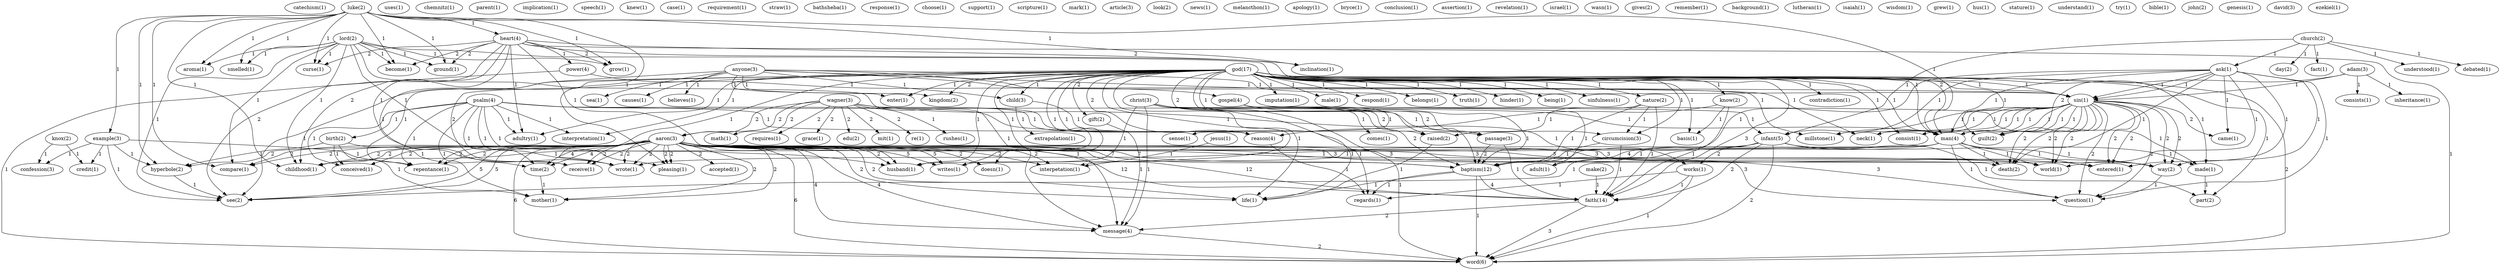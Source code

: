 digraph G {
  catechism [ label="catechism(1)" ];
  luke [ label="luke(2)" ];
  heart [ label="heart(4)" ];
  example [ label="example(3)" ];
  inclination [ label="inclination(1)" ];
  smelled [ label="smelled(1)" ];
  become [ label="become(1)" ];
  aroma [ label="aroma(1)" ];
  curse [ label="curse(1)" ];
  ground [ label="ground(1)" ];
  grow [ label="grow(1)" ];
  man [ label="man(4)" ];
  hyperbole [ label="hyperbole(2)" ];
  pleasing [ label="pleasing(1)" ];
  childhood [ label="childhood(1)" ];
  compare [ label="compare(1)" ];
  power [ label="power(4)" ];
  adultry [ label="adultry(1)" ];
  husband [ label="husband(1)" ];
  wrote [ label="wrote(1)" ];
  see [ label="see(2)" ];
  word [ label="word(6)" ];
  uses [ label="uses(1)" ];
  anyone [ label="anyone(3)" ];
  causes [ label="causes(1)" ];
  sea [ label="sea(1)" ];
  sin [ label="sin(6)" ];
  enter [ label="enter(1)" ];
  believes [ label="believes(1)" ];
  child [ label="child(3)" ];
  kingdom [ label="kingdom(2)" ];
  sin [ label="sin(1)" ];
  neck [ label="neck(1)" ];
  millstone [ label="millstone(1)" ];
  receive [ label="receive(1)" ];
  chemnitz [ label="chemnitz(1)" ];
  church [ label="church(2)" ];
  ask [ label="ask(1)" ];
  infant [ label="infant(5)" ];
  fact [ label="fact(1)" ];
  understood [ label="understood(1)" ];
  debated [ label="debated(1)" ];
  day [ label="day(2)" ];
  parent [ label="parent(1)" ];
  confession [ label="confession(3)" ];
  credit [ label="credit(1)" ];
  repentance [ label="repentance(1)" ];
  gospel [ label="gospel(4)" ];
  knox [ label="knox(2)" ];
  implication [ label="implication(1)" ];
  speech [ label="speech(1)" ];
  knew [ label="knew(1)" ];
  wagner [ label="wagner(3)" ];
  math [ label="math(1)" ];
  requires [ label="requires(1)" ];
  grace [ label="grace(1)" ];
  works [ label="works(1)" ];
  edu [ label="edu(2)" ];
  mit [ label="mit(1)" ];
  re [ label="re(1)" ];
  aaron [ label="aaron(27)" ];
  rushes [ label="rushes(1)" ];
  reason [ label="reason(4)" ];
  aaron [ label="aaron(3)" ];
  regards [ label="regards(1)" ];
  case [ label="case(1)" ];
  came [ label="came(1)" ];
  entered [ label="entered(1)" ];
  death [ label="death(2)" ];
  world [ label="world(1)" ];
  baptism [ label="baptism(12)" ];
  way [ label="way(2)" ];
  question [ label="question(1)" ];
  requirement [ label="requirement(1)" ];
  straw [ label="straw(1)" ];
  lord [ label="lord(2)" ];
  message [ label="message(4)" ];
  adult [ label="adult(1)" ];
  made [ label="made(1)" ];
  sense [ label="sense(1)" ];
  bathsheba [ label="bathsheba(1)" ];
  part [ label="part(2)" ];
  faith [ label="faith(14)" ];
  response [ label="response(1)" ];
  choose [ label="choose(1)" ];
  god [ label="god(17)" ];
  nature [ label="nature(2)" ];
  gift [ label="gift(2)" ];
  contradiction [ label="contradiction(1)" ];
  imputation [ label="imputation(1)" ];
  male [ label="male(1)" ];
  know [ label="know(2)" ];
  respond [ label="respond(1)" ];
  belongs [ label="belongs(1)" ];
  basis [ label="basis(1)" ];
  truth [ label="truth(1)" ];
  consist [ label="consist(1)" ];
  hinder [ label="hinder(1)" ];
  interpretation [ label="interpretation(1)" ];
  raised [ label="raised(2)" ];
  being [ label="being(1)" ];
  sinfulness [ label="sinfulness(1)" ];
  circumcision [ label="circumcision(3)" ];
  passage [ label="passage(3)" ];
  guilt [ label="guilt(2)" ];
  doesn [ label="doesn(1)" ];
  interpetation [ label="interpetation(1)" ];
  writes [ label="writes(1)" ];
  life [ label="life(1)" ];
  support [ label="support(1)" ];
  scripture [ label="scripture(1)" ];
  mark [ label="mark(1)" ];
  article [ label="article(3)" ];
  look [ label="look(2)" ];
  news [ label="news(1)" ];
  christ [ label="christ(3)" ];
  comes [ label="comes(1)" ];
  melancthon [ label="melancthon(1)" ];
  apology [ label="apology(1)" ];
  psalm [ label="psalm(4)" ];
  birth [ label="birth(2)" ];
  conceived [ label="conceived(1)" ];
  time [ label="time(2)" ];
  mother [ label="mother(1)" ];
  bryce [ label="bryce(1)" ];
  conclusion [ label="conclusion(1)" ];
  assertion [ label="assertion(1)" ];
  revelation [ label="revelation(1)" ];
  israel [ label="israel(1)" ];
  adam [ label="adam(3)" ];
  consists [ label="consists(1)" ];
  inheritance [ label="inheritance(1)" ];
  wasn [ label="wasn(1)" ];
  extrapolation [ label="extrapolation(1)" ];
  gives [ label="gives(2)" ];
  make [ label="make(2)" ];
  remember [ label="remember(1)" ];
  background [ label="background(1)" ];
  lutheran [ label="lutheran(1)" ];
  accepted [ label="accepted(1)" ];
  isaiah [ label="isaiah(1)" ];
  wisdom [ label="wisdom(1)" ];
  grew [ label="grew(1)" ];
  hus [ label="hus(1)" ];
  stature [ label="stature(1)" ];
  jesus [ label="jesus(2)" ];
  understand [ label="understand(1)" ];
  try [ label="try(1)" ];
  jesus [ label="jesus(1)" ];
  bible [ label="bible(1)" ];
  john [ label="john(2)" ];
  genesis [ label="genesis(1)" ];
  david [ label="david(3)" ];
  ezekiel [ label="ezekiel(1)" ];
  luke -> heart [ label="1" ];
  luke -> example [ label="1" ];
  luke -> inclination [ label="1" ];
  luke -> smelled [ label="1" ];
  luke -> become [ label="1" ];
  luke -> aroma [ label="1" ];
  luke -> curse [ label="1" ];
  luke -> ground [ label="1" ];
  luke -> grow [ label="1" ];
  luke -> man [ label="1" ];
  luke -> hyperbole [ label="1" ];
  luke -> pleasing [ label="1" ];
  luke -> childhood [ label="1" ];
  luke -> compare [ label="1" ];
  heart -> power [ label="1" ];
  heart -> inclination [ label="2" ];
  heart -> become [ label="2" ];
  heart -> curse [ label="2" ];
  heart -> ground [ label="2" ];
  heart -> grow [ label="2" ];
  heart -> adultry [ label="1" ];
  heart -> man [ label="2" ];
  heart -> husband [ label="1" ];
  heart -> wrote [ label="1" ];
  heart -> see [ label="2" ];
  heart -> childhood [ label="2" ];
  heart -> word [ label="1" ];
  anyone -> causes [ label="1" ];
  anyone -> sea [ label="1" ];
  anyone -> sin [ label="1" ];
  anyone -> enter [ label="1" ];
  anyone -> believes [ label="1" ];
  anyone -> child [ label="1" ];
  anyone -> kingdom [ label="1" ];
  anyone -> sin [ label="1" ];
  anyone -> neck [ label="1" ];
  anyone -> millstone [ label="1" ];
  anyone -> receive [ label="1" ];
  church -> ask [ label="1" ];
  church -> infant [ label="1" ];
  church -> fact [ label="1" ];
  church -> understood [ label="1" ];
  church -> debated [ label="1" ];
  church -> day [ label="1" ];
  example -> confession [ label="1" ];
  example -> credit [ label="1" ];
  example -> hyperbole [ label="1" ];
  example -> repentance [ label="1" ];
  example -> see [ label="1" ];
  power -> gospel [ label="1" ];
  power -> word [ label="1" ];
  knox -> confession [ label="1" ];
  knox -> credit [ label="1" ];
  wagner -> math [ label="2" ];
  wagner -> requires [ label="2" ];
  wagner -> grace [ label="2" ];
  wagner -> works [ label="1" ];
  wagner -> edu [ label="2" ];
  wagner -> mit [ label="2" ];
  wagner -> re [ label="2" ];
  wagner -> aaron [ label="2" ];
  wagner -> rushes [ label="1" ];
  wagner -> reason [ label="1" ];
  wagner -> aaron [ label="2" ];
  wagner -> regards [ label="1" ];
  ask -> infant [ label="1" ];
  ask -> sin [ label="1" ];
  ask -> came [ label="1" ];
  ask -> sin [ label="1" ];
  ask -> man [ label="1" ];
  ask -> entered [ label="1" ];
  ask -> death [ label="1" ];
  ask -> world [ label="1" ];
  ask -> baptism [ label="1" ];
  ask -> way [ label="1" ];
  ask -> question [ label="1" ];
  lord -> smelled [ label="1" ];
  lord -> become [ label="1" ];
  lord -> aroma [ label="1" ];
  lord -> curse [ label="1" ];
  lord -> ground [ label="1" ];
  lord -> grow [ label="1" ];
  lord -> man [ label="1" ];
  lord -> message [ label="1" ];
  lord -> see [ label="1" ];
  lord -> pleasing [ label="1" ];
  lord -> childhood [ label="1" ];
  lord -> compare [ label="1" ];
  gospel -> infant [ label="1" ];
  gospel -> adult [ label="1" ];
  gospel -> made [ label="1" ];
  gospel -> sense [ label="1" ];
  gospel -> baptism [ label="1" ];
  infant -> adult [ label="1" ];
  infant -> made [ label="1" ];
  infant -> works [ label="2" ];
  infant -> part [ label="1" ];
  infant -> baptism [ label="4" ];
  infant -> faith [ label="2" ];
  infant -> word [ label="2" ];
  god -> nature [ label="1" ];
  god -> gift [ label="2" ];
  god -> contradiction [ label="1" ];
  god -> made [ label="1" ];
  god -> imputation [ label="1" ];
  god -> male [ label="1" ];
  god -> know [ label="1" ];
  god -> respond [ label="1" ];
  god -> belongs [ label="1" ];
  god -> sin [ label="1" ];
  god -> basis [ label="1" ];
  god -> truth [ label="1" ];
  god -> enter [ label="1" ];
  god -> consist [ label="1" ];
  god -> hinder [ label="1" ];
  god -> interpretation [ label="1" ];
  god -> raised [ label="2" ];
  god -> child [ label="1" ];
  god -> kingdom [ label="2" ];
  god -> part [ label="1" ];
  god -> being [ label="1" ];
  god -> adultry [ label="1" ];
  god -> sinfulness [ label="1" ];
  god -> circumcision [ label="1" ];
  god -> sin [ label="1" ];
  god -> man [ label="1" ];
  god -> passage [ label="1" ];
  god -> guilt [ label="1" ];
  god -> husband [ label="1" ];
  god -> doesn [ label="1" ];
  god -> reason [ label="2" ];
  god -> interpetation [ label="1" ];
  god -> baptism [ label="2" ];
  god -> faith [ label="3" ];
  god -> wrote [ label="1" ];
  god -> repentance [ label="1" ];
  god -> message [ label="1" ];
  god -> writes [ label="1" ];
  god -> see [ label="1" ];
  god -> receive [ label="2" ];
  god -> word [ label="2" ];
  god -> life [ label="1" ];
  nature -> raised [ label="1" ];
  nature -> circumcision [ label="1" ];
  nature -> baptism [ label="1" ];
  nature -> faith [ label="1" ];
  gift -> message [ label="1" ];
  made -> part [ label="1" ];
  know -> basis [ label="1" ];
  know -> reason [ label="1" ];
  know -> faith [ label="1" ];
  christ -> raised [ label="2" ];
  christ -> comes [ label="1" ];
  christ -> circumcision [ label="1" ];
  christ -> baptism [ label="2" ];
  christ -> message [ label="1" ];
  christ -> writes [ label="1" ];
  christ -> word [ label="1" ];
  christ -> life [ label="1" ];
  sin -> came [ label="2" ];
  sin -> consist [ label="1" ];
  sin -> neck [ label="1" ];
  sin -> man [ label="1" ];
  sin -> guilt [ label="1" ];
  sin -> entered [ label="2" ];
  sin -> death [ label="2" ];
  sin -> millstone [ label="1" ];
  sin -> world [ label="2" ];
  sin -> way [ label="2" ];
  sin -> question [ label="2" ];
  psalm -> birth [ label="1" ];
  psalm -> interpretation [ label="1" ];
  psalm -> adultry [ label="1" ];
  psalm -> man [ label="1" ];
  psalm -> passage [ label="1" ];
  psalm -> husband [ label="1" ];
  psalm -> reason [ label="1" ];
  psalm -> conceived [ label="1" ];
  psalm -> wrote [ label="1" ];
  psalm -> repentance [ label="1" ];
  psalm -> time [ label="1" ];
  psalm -> mother [ label="1" ];
  works -> faith [ label="1" ];
  works -> regards [ label="1" ];
  works -> word [ label="1" ];
  birth -> hyperbole [ label="1" ];
  birth -> conceived [ label="1" ];
  birth -> time [ label="1" ];
  birth -> mother [ label="1" ];
  adam -> consists [ label="1" ];
  adam -> sin [ label="1" ];
  adam -> inheritance [ label="1" ];
  adam -> guilt [ label="2" ];
  raised -> life [ label="1" ];
  child -> reason [ label="1" ];
  child -> extrapolation [ label="1" ];
  circumcision -> baptism [ label="1" ];
  circumcision -> faith [ label="1" ];
  make -> faith [ label="1" ];
  sin -> neck [ label="1" ];
  sin -> man [ label="1" ];
  sin -> guilt [ label="1" ];
  sin -> entered [ label="2" ];
  sin -> death [ label="2" ];
  sin -> millstone [ label="1" ];
  sin -> world [ label="2" ];
  sin -> way [ label="2" ];
  sin -> question [ label="2" ];
  man -> husband [ label="1" ];
  man -> entered [ label="1" ];
  man -> death [ label="1" ];
  man -> world [ label="1" ];
  man -> wrote [ label="1" ];
  man -> way [ label="1" ];
  man -> question [ label="1" ];
  man -> see [ label="1" ];
  man -> childhood [ label="1" ];
  passage -> baptism [ label="2" ];
  passage -> faith [ label="1" ];
  aaron -> husband [ label="2" ];
  aaron -> hyperbole [ label="2" ];
  aaron -> entered [ label="3" ];
  aaron -> doesn [ label="2" ];
  aaron -> accepted [ label="2" ];
  aaron -> death [ label="3" ];
  aaron -> conceived [ label="2" ];
  aaron -> interpetation [ label="2" ];
  aaron -> world [ label="3" ];
  aaron -> baptism [ label="7" ];
  aaron -> faith [ label="12" ];
  aaron -> wrote [ label="2" ];
  aaron -> way [ label="3" ];
  aaron -> repentance [ label="2" ];
  aaron -> question [ label="3" ];
  aaron -> message [ label="4" ];
  aaron -> writes [ label="5" ];
  aaron -> time [ label="4" ];
  aaron -> see [ label="5" ];
  aaron -> mother [ label="2" ];
  aaron -> pleasing [ label="2" ];
  aaron -> childhood [ label="2" ];
  aaron -> compare [ label="2" ];
  aaron -> receive [ label="2" ];
  aaron -> word [ label="6" ];
  aaron -> life [ label="2" ];
  hyperbole -> see [ label="1" ];
  reason -> regards [ label="1" ];
  aaron -> interpetation [ label="2" ];
  aaron -> world [ label="3" ];
  aaron -> baptism [ label="7" ];
  aaron -> faith [ label="12" ];
  aaron -> wrote [ label="2" ];
  aaron -> way [ label="3" ];
  aaron -> repentance [ label="2" ];
  aaron -> question [ label="3" ];
  aaron -> message [ label="4" ];
  aaron -> writes [ label="5" ];
  aaron -> time [ label="4" ];
  aaron -> see [ label="5" ];
  aaron -> mother [ label="2" ];
  aaron -> pleasing [ label="2" ];
  aaron -> childhood [ label="2" ];
  aaron -> compare [ label="2" ];
  aaron -> receive [ label="2" ];
  aaron -> word [ label="6" ];
  aaron -> life [ label="2" ];
  jesus -> interpetation [ label="1" ];
  baptism -> faith [ label="4" ];
  baptism -> regards [ label="1" ];
  baptism -> word [ label="1" ];
  baptism -> life [ label="1" ];
  faith -> message [ label="2" ];
  faith -> word [ label="3" ];
  way -> question [ label="1" ];
  message -> word [ label="2" ];
  time -> mother [ label="1" ];
}
